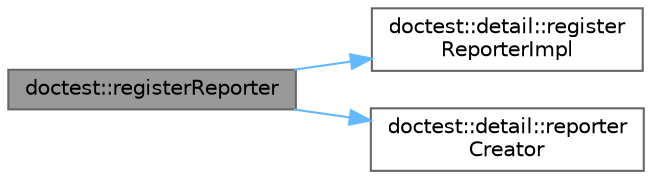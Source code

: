 digraph "doctest::registerReporter"
{
 // LATEX_PDF_SIZE
  bgcolor="transparent";
  edge [fontname=Helvetica,fontsize=10,labelfontname=Helvetica,labelfontsize=10];
  node [fontname=Helvetica,fontsize=10,shape=box,height=0.2,width=0.4];
  rankdir="LR";
  Node1 [id="Node000001",label="doctest::registerReporter",height=0.2,width=0.4,color="gray40", fillcolor="grey60", style="filled", fontcolor="black",tooltip=" "];
  Node1 -> Node2 [id="edge1_Node000001_Node000002",color="steelblue1",style="solid",tooltip=" "];
  Node2 [id="Node000002",label="doctest::detail::register\lReporterImpl",height=0.2,width=0.4,color="grey40", fillcolor="white", style="filled",URL="$namespacedoctest_1_1detail.html#a828e011bb6028ab94eb14a3c7d8bd2c4",tooltip=" "];
  Node1 -> Node3 [id="edge2_Node000001_Node000003",color="steelblue1",style="solid",tooltip=" "];
  Node3 [id="Node000003",label="doctest::detail::reporter\lCreator",height=0.2,width=0.4,color="grey40", fillcolor="white", style="filled",URL="$namespacedoctest_1_1detail.html#ac78a52271e895d8485356c4516a18685",tooltip=" "];
}

